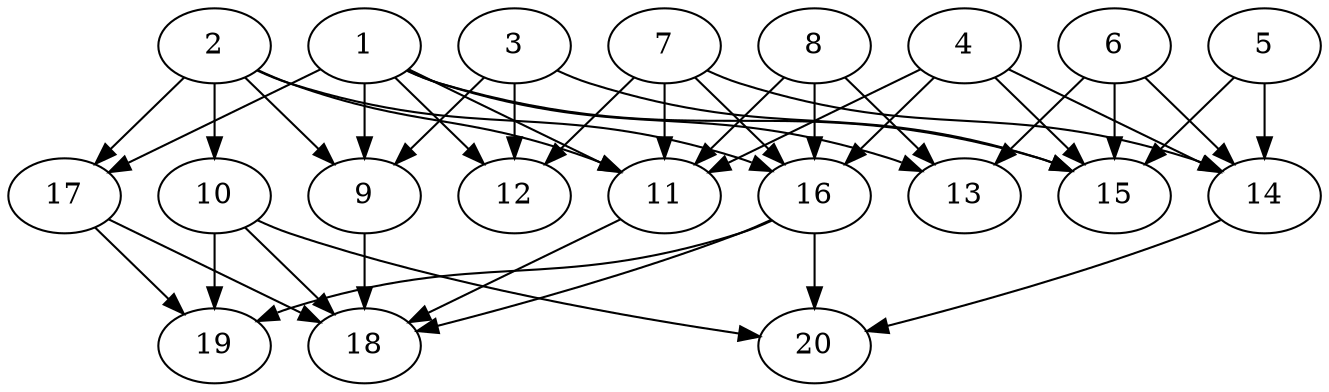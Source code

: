 // DAG automatically generated by daggen at Wed Jul 24 21:20:53 2019
// ./daggen --dot -n 20 --ccr 0.3 --fat 0.8 --regular 0.5 --density 0.7 --mindata 5242880 --maxdata 52428800 
digraph G {
  1 [size="75765760", alpha="0.05", expect_size="22729728"] 
  1 -> 9 [size ="22729728"]
  1 -> 11 [size ="22729728"]
  1 -> 12 [size ="22729728"]
  1 -> 13 [size ="22729728"]
  1 -> 15 [size ="22729728"]
  1 -> 17 [size ="22729728"]
  2 [size="124323840", alpha="0.19", expect_size="37297152"] 
  2 -> 9 [size ="37297152"]
  2 -> 10 [size ="37297152"]
  2 -> 11 [size ="37297152"]
  2 -> 16 [size ="37297152"]
  2 -> 17 [size ="37297152"]
  3 [size="115090773", alpha="0.15", expect_size="34527232"] 
  3 -> 9 [size ="34527232"]
  3 -> 12 [size ="34527232"]
  3 -> 15 [size ="34527232"]
  4 [size="76967253", alpha="0.16", expect_size="23090176"] 
  4 -> 11 [size ="23090176"]
  4 -> 14 [size ="23090176"]
  4 -> 15 [size ="23090176"]
  4 -> 16 [size ="23090176"]
  5 [size="131918507", alpha="0.14", expect_size="39575552"] 
  5 -> 14 [size ="39575552"]
  5 -> 15 [size ="39575552"]
  6 [size="119944533", alpha="0.17", expect_size="35983360"] 
  6 -> 13 [size ="35983360"]
  6 -> 14 [size ="35983360"]
  6 -> 15 [size ="35983360"]
  7 [size="18145280", alpha="0.07", expect_size="5443584"] 
  7 -> 11 [size ="5443584"]
  7 -> 12 [size ="5443584"]
  7 -> 14 [size ="5443584"]
  7 -> 16 [size ="5443584"]
  8 [size="46626133", alpha="0.04", expect_size="13987840"] 
  8 -> 11 [size ="13987840"]
  8 -> 13 [size ="13987840"]
  8 -> 16 [size ="13987840"]
  9 [size="108803413", alpha="0.01", expect_size="32641024"] 
  9 -> 18 [size ="32641024"]
  10 [size="170639360", alpha="0.09", expect_size="51191808"] 
  10 -> 18 [size ="51191808"]
  10 -> 19 [size ="51191808"]
  10 -> 20 [size ="51191808"]
  11 [size="105499307", alpha="0.04", expect_size="31649792"] 
  11 -> 18 [size ="31649792"]
  12 [size="146360320", alpha="0.13", expect_size="43908096"] 
  13 [size="136584533", alpha="0.07", expect_size="40975360"] 
  14 [size="99969707", alpha="0.10", expect_size="29990912"] 
  14 -> 20 [size ="29990912"]
  15 [size="66058240", alpha="0.11", expect_size="19817472"] 
  16 [size="21138773", alpha="0.15", expect_size="6341632"] 
  16 -> 18 [size ="6341632"]
  16 -> 19 [size ="6341632"]
  16 -> 20 [size ="6341632"]
  17 [size="156378453", alpha="0.18", expect_size="46913536"] 
  17 -> 18 [size ="46913536"]
  17 -> 19 [size ="46913536"]
  18 [size="52165973", alpha="0.19", expect_size="15649792"] 
  19 [size="85534720", alpha="0.07", expect_size="25660416"] 
  20 [size="91269120", alpha="0.02", expect_size="27380736"] 
}

